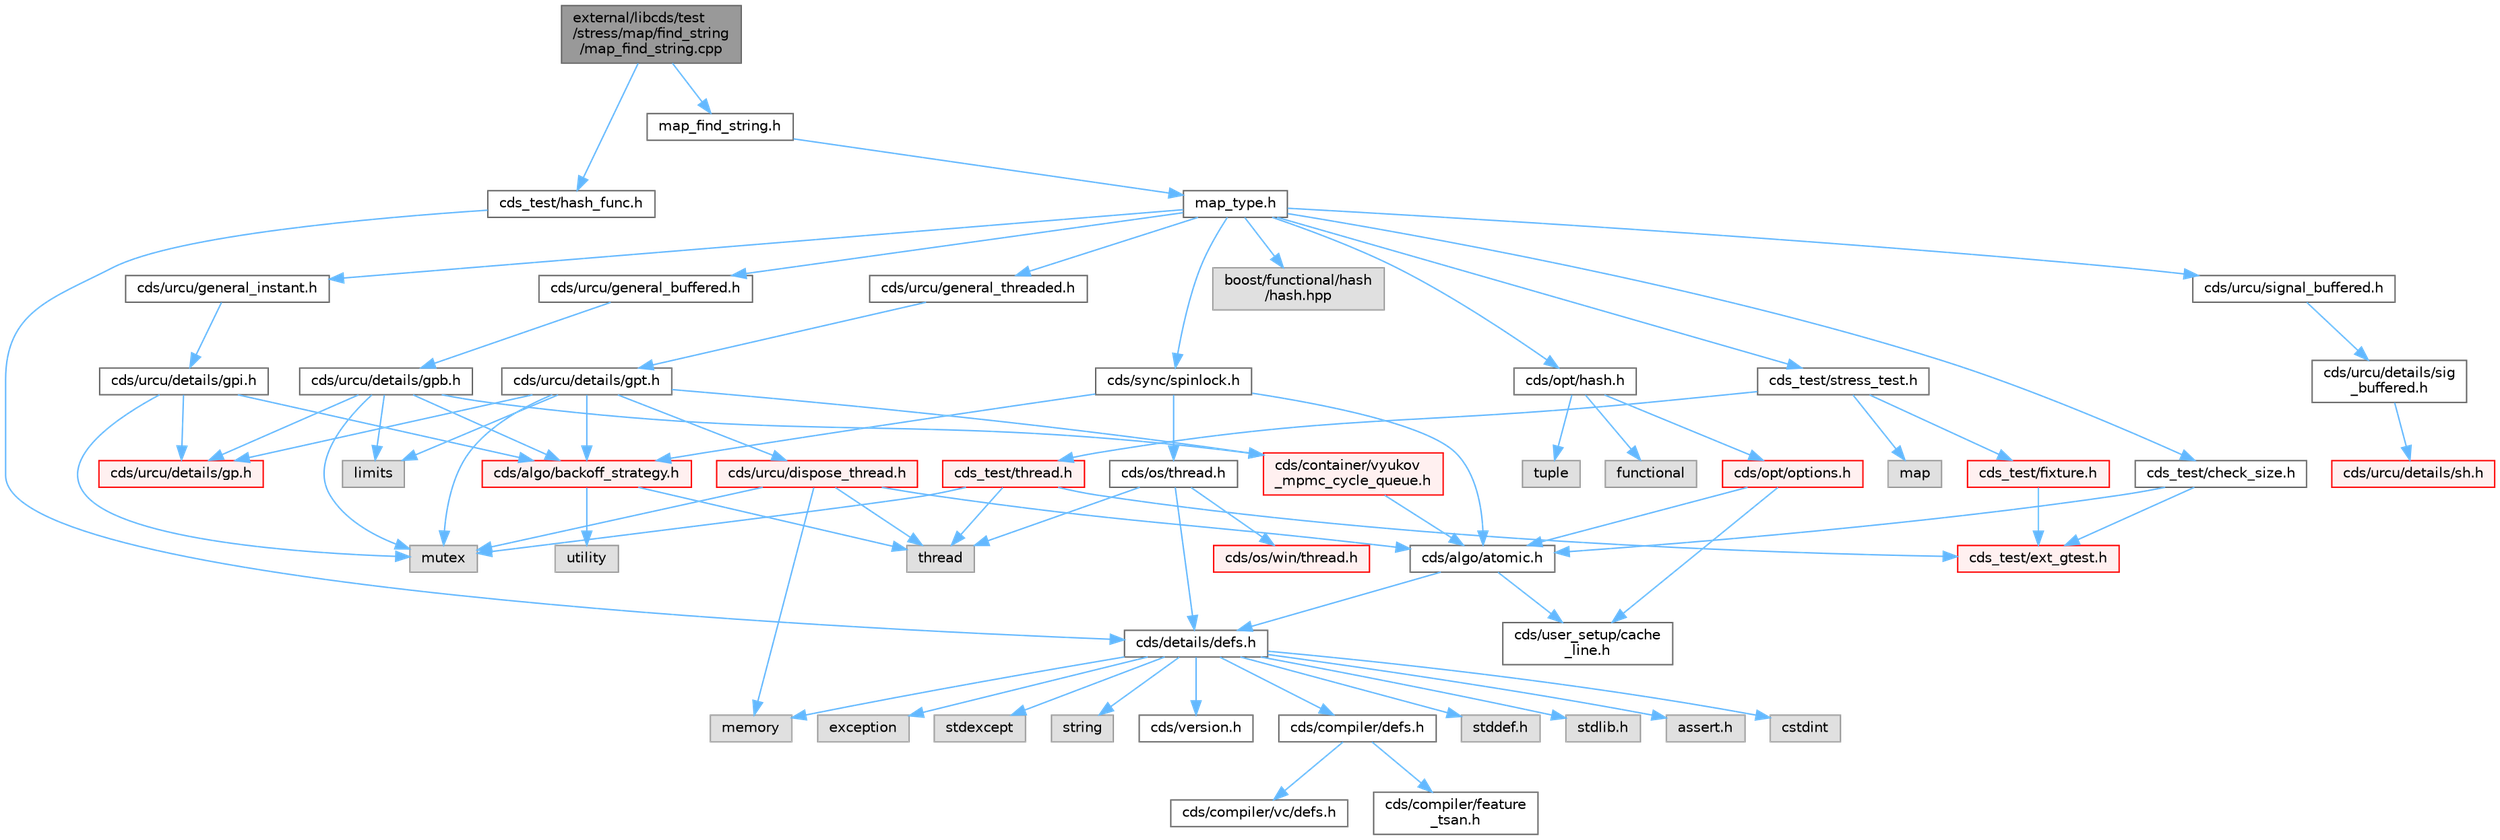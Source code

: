 digraph "external/libcds/test/stress/map/find_string/map_find_string.cpp"
{
 // LATEX_PDF_SIZE
  bgcolor="transparent";
  edge [fontname=Helvetica,fontsize=10,labelfontname=Helvetica,labelfontsize=10];
  node [fontname=Helvetica,fontsize=10,shape=box,height=0.2,width=0.4];
  Node1 [id="Node000001",label="external/libcds/test\l/stress/map/find_string\l/map_find_string.cpp",height=0.2,width=0.4,color="gray40", fillcolor="grey60", style="filled", fontcolor="black",tooltip=" "];
  Node1 -> Node2 [id="edge1_Node000001_Node000002",color="steelblue1",style="solid",tooltip=" "];
  Node2 [id="Node000002",label="map_find_string.h",height=0.2,width=0.4,color="grey40", fillcolor="white", style="filled",URL="$map__find__string_8h.html",tooltip=" "];
  Node2 -> Node3 [id="edge2_Node000002_Node000003",color="steelblue1",style="solid",tooltip=" "];
  Node3 [id="Node000003",label="map_type.h",height=0.2,width=0.4,color="grey40", fillcolor="white", style="filled",URL="$map__type_8h.html",tooltip=" "];
  Node3 -> Node4 [id="edge3_Node000003_Node000004",color="steelblue1",style="solid",tooltip=" "];
  Node4 [id="Node000004",label="cds/urcu/general_instant.h",height=0.2,width=0.4,color="grey40", fillcolor="white", style="filled",URL="$general__instant_8h.html",tooltip=" "];
  Node4 -> Node5 [id="edge4_Node000004_Node000005",color="steelblue1",style="solid",tooltip=" "];
  Node5 [id="Node000005",label="cds/urcu/details/gpi.h",height=0.2,width=0.4,color="grey40", fillcolor="white", style="filled",URL="$gpi_8h.html",tooltip=" "];
  Node5 -> Node6 [id="edge5_Node000005_Node000006",color="steelblue1",style="solid",tooltip=" "];
  Node6 [id="Node000006",label="mutex",height=0.2,width=0.4,color="grey60", fillcolor="#E0E0E0", style="filled",tooltip=" "];
  Node5 -> Node7 [id="edge6_Node000005_Node000007",color="steelblue1",style="solid",tooltip=" "];
  Node7 [id="Node000007",label="cds/urcu/details/gp.h",height=0.2,width=0.4,color="red", fillcolor="#FFF0F0", style="filled",URL="$gp_8h.html",tooltip=" "];
  Node5 -> Node55 [id="edge7_Node000005_Node000055",color="steelblue1",style="solid",tooltip=" "];
  Node55 [id="Node000055",label="cds/algo/backoff_strategy.h",height=0.2,width=0.4,color="red", fillcolor="#FFF0F0", style="filled",URL="$backoff__strategy_8h.html",tooltip=" "];
  Node55 -> Node43 [id="edge8_Node000055_Node000043",color="steelblue1",style="solid",tooltip=" "];
  Node43 [id="Node000043",label="utility",height=0.2,width=0.4,color="grey60", fillcolor="#E0E0E0", style="filled",tooltip=" "];
  Node55 -> Node38 [id="edge9_Node000055_Node000038",color="steelblue1",style="solid",tooltip=" "];
  Node38 [id="Node000038",label="thread",height=0.2,width=0.4,color="grey60", fillcolor="#E0E0E0", style="filled",tooltip=" "];
  Node3 -> Node59 [id="edge10_Node000003_Node000059",color="steelblue1",style="solid",tooltip=" "];
  Node59 [id="Node000059",label="cds/urcu/general_buffered.h",height=0.2,width=0.4,color="grey40", fillcolor="white", style="filled",URL="$general__buffered_8h.html",tooltip=" "];
  Node59 -> Node60 [id="edge11_Node000059_Node000060",color="steelblue1",style="solid",tooltip=" "];
  Node60 [id="Node000060",label="cds/urcu/details/gpb.h",height=0.2,width=0.4,color="grey40", fillcolor="white", style="filled",URL="$gpb_8h.html",tooltip=" "];
  Node60 -> Node6 [id="edge12_Node000060_Node000006",color="steelblue1",style="solid",tooltip=" "];
  Node60 -> Node61 [id="edge13_Node000060_Node000061",color="steelblue1",style="solid",tooltip=" "];
  Node61 [id="Node000061",label="limits",height=0.2,width=0.4,color="grey60", fillcolor="#E0E0E0", style="filled",tooltip=" "];
  Node60 -> Node7 [id="edge14_Node000060_Node000007",color="steelblue1",style="solid",tooltip=" "];
  Node60 -> Node55 [id="edge15_Node000060_Node000055",color="steelblue1",style="solid",tooltip=" "];
  Node60 -> Node62 [id="edge16_Node000060_Node000062",color="steelblue1",style="solid",tooltip=" "];
  Node62 [id="Node000062",label="cds/container/vyukov\l_mpmc_cycle_queue.h",height=0.2,width=0.4,color="red", fillcolor="#FFF0F0", style="filled",URL="$container_2vyukov__mpmc__cycle__queue_8h.html",tooltip=" "];
  Node62 -> Node10 [id="edge17_Node000062_Node000010",color="steelblue1",style="solid",tooltip=" "];
  Node10 [id="Node000010",label="cds/algo/atomic.h",height=0.2,width=0.4,color="grey40", fillcolor="white", style="filled",URL="$external_2libcds_2cds_2algo_2atomic_8h.html",tooltip=" "];
  Node10 -> Node11 [id="edge18_Node000010_Node000011",color="steelblue1",style="solid",tooltip=" "];
  Node11 [id="Node000011",label="cds/details/defs.h",height=0.2,width=0.4,color="grey40", fillcolor="white", style="filled",URL="$details_2defs_8h.html",tooltip=" "];
  Node11 -> Node12 [id="edge19_Node000011_Node000012",color="steelblue1",style="solid",tooltip=" "];
  Node12 [id="Node000012",label="stddef.h",height=0.2,width=0.4,color="grey60", fillcolor="#E0E0E0", style="filled",tooltip=" "];
  Node11 -> Node13 [id="edge20_Node000011_Node000013",color="steelblue1",style="solid",tooltip=" "];
  Node13 [id="Node000013",label="stdlib.h",height=0.2,width=0.4,color="grey60", fillcolor="#E0E0E0", style="filled",tooltip=" "];
  Node11 -> Node14 [id="edge21_Node000011_Node000014",color="steelblue1",style="solid",tooltip=" "];
  Node14 [id="Node000014",label="assert.h",height=0.2,width=0.4,color="grey60", fillcolor="#E0E0E0", style="filled",tooltip=" "];
  Node11 -> Node15 [id="edge22_Node000011_Node000015",color="steelblue1",style="solid",tooltip=" "];
  Node15 [id="Node000015",label="cstdint",height=0.2,width=0.4,color="grey60", fillcolor="#E0E0E0", style="filled",tooltip=" "];
  Node11 -> Node16 [id="edge23_Node000011_Node000016",color="steelblue1",style="solid",tooltip=" "];
  Node16 [id="Node000016",label="exception",height=0.2,width=0.4,color="grey60", fillcolor="#E0E0E0", style="filled",tooltip=" "];
  Node11 -> Node17 [id="edge24_Node000011_Node000017",color="steelblue1",style="solid",tooltip=" "];
  Node17 [id="Node000017",label="stdexcept",height=0.2,width=0.4,color="grey60", fillcolor="#E0E0E0", style="filled",tooltip=" "];
  Node11 -> Node18 [id="edge25_Node000011_Node000018",color="steelblue1",style="solid",tooltip=" "];
  Node18 [id="Node000018",label="string",height=0.2,width=0.4,color="grey60", fillcolor="#E0E0E0", style="filled",tooltip=" "];
  Node11 -> Node19 [id="edge26_Node000011_Node000019",color="steelblue1",style="solid",tooltip=" "];
  Node19 [id="Node000019",label="memory",height=0.2,width=0.4,color="grey60", fillcolor="#E0E0E0", style="filled",tooltip=" "];
  Node11 -> Node20 [id="edge27_Node000011_Node000020",color="steelblue1",style="solid",tooltip=" "];
  Node20 [id="Node000020",label="cds/version.h",height=0.2,width=0.4,color="grey40", fillcolor="white", style="filled",URL="$external_2libcds_2cds_2version_8h.html",tooltip=" "];
  Node11 -> Node21 [id="edge28_Node000011_Node000021",color="steelblue1",style="solid",tooltip=" "];
  Node21 [id="Node000021",label="cds/compiler/defs.h",height=0.2,width=0.4,color="grey40", fillcolor="white", style="filled",URL="$compiler_2defs_8h.html",tooltip=" "];
  Node21 -> Node22 [id="edge29_Node000021_Node000022",color="steelblue1",style="solid",tooltip=" "];
  Node22 [id="Node000022",label="cds/compiler/vc/defs.h",height=0.2,width=0.4,color="grey40", fillcolor="white", style="filled",URL="$compiler_2vc_2defs_8h.html",tooltip=" "];
  Node21 -> Node23 [id="edge30_Node000021_Node000023",color="steelblue1",style="solid",tooltip=" "];
  Node23 [id="Node000023",label="cds/compiler/feature\l_tsan.h",height=0.2,width=0.4,color="grey40", fillcolor="white", style="filled",URL="$feature__tsan_8h.html",tooltip=" "];
  Node10 -> Node24 [id="edge31_Node000010_Node000024",color="steelblue1",style="solid",tooltip=" "];
  Node24 [id="Node000024",label="cds/user_setup/cache\l_line.h",height=0.2,width=0.4,color="grey40", fillcolor="white", style="filled",URL="$cache__line_8h.html",tooltip="Cache-line size definition"];
  Node3 -> Node73 [id="edge32_Node000003_Node000073",color="steelblue1",style="solid",tooltip=" "];
  Node73 [id="Node000073",label="cds/urcu/general_threaded.h",height=0.2,width=0.4,color="grey40", fillcolor="white", style="filled",URL="$general__threaded_8h.html",tooltip=" "];
  Node73 -> Node74 [id="edge33_Node000073_Node000074",color="steelblue1",style="solid",tooltip=" "];
  Node74 [id="Node000074",label="cds/urcu/details/gpt.h",height=0.2,width=0.4,color="grey40", fillcolor="white", style="filled",URL="$gpt_8h.html",tooltip=" "];
  Node74 -> Node6 [id="edge34_Node000074_Node000006",color="steelblue1",style="solid",tooltip=" "];
  Node74 -> Node61 [id="edge35_Node000074_Node000061",color="steelblue1",style="solid",tooltip=" "];
  Node74 -> Node7 [id="edge36_Node000074_Node000007",color="steelblue1",style="solid",tooltip=" "];
  Node74 -> Node75 [id="edge37_Node000074_Node000075",color="steelblue1",style="solid",tooltip=" "];
  Node75 [id="Node000075",label="cds/urcu/dispose_thread.h",height=0.2,width=0.4,color="red", fillcolor="#FFF0F0", style="filled",URL="$dispose__thread_8h.html",tooltip=" "];
  Node75 -> Node19 [id="edge38_Node000075_Node000019",color="steelblue1",style="solid",tooltip=" "];
  Node75 -> Node38 [id="edge39_Node000075_Node000038",color="steelblue1",style="solid",tooltip=" "];
  Node75 -> Node6 [id="edge40_Node000075_Node000006",color="steelblue1",style="solid",tooltip=" "];
  Node75 -> Node10 [id="edge41_Node000075_Node000010",color="steelblue1",style="solid",tooltip=" "];
  Node74 -> Node55 [id="edge42_Node000074_Node000055",color="steelblue1",style="solid",tooltip=" "];
  Node74 -> Node62 [id="edge43_Node000074_Node000062",color="steelblue1",style="solid",tooltip=" "];
  Node3 -> Node77 [id="edge44_Node000003_Node000077",color="steelblue1",style="solid",tooltip=" "];
  Node77 [id="Node000077",label="cds/urcu/signal_buffered.h",height=0.2,width=0.4,color="grey40", fillcolor="white", style="filled",URL="$signal__buffered_8h.html",tooltip=" "];
  Node77 -> Node78 [id="edge45_Node000077_Node000078",color="steelblue1",style="solid",tooltip=" "];
  Node78 [id="Node000078",label="cds/urcu/details/sig\l_buffered.h",height=0.2,width=0.4,color="grey40", fillcolor="white", style="filled",URL="$sig__buffered_8h.html",tooltip=" "];
  Node78 -> Node79 [id="edge46_Node000078_Node000079",color="steelblue1",style="solid",tooltip=" "];
  Node79 [id="Node000079",label="cds/urcu/details/sh.h",height=0.2,width=0.4,color="red", fillcolor="#FFF0F0", style="filled",URL="$sh_8h.html",tooltip=" "];
  Node3 -> Node80 [id="edge47_Node000003_Node000080",color="steelblue1",style="solid",tooltip=" "];
  Node80 [id="Node000080",label="cds/sync/spinlock.h",height=0.2,width=0.4,color="grey40", fillcolor="white", style="filled",URL="$sync_2spinlock_8h.html",tooltip=" "];
  Node80 -> Node10 [id="edge48_Node000080_Node000010",color="steelblue1",style="solid",tooltip=" "];
  Node80 -> Node44 [id="edge49_Node000080_Node000044",color="steelblue1",style="solid",tooltip=" "];
  Node44 [id="Node000044",label="cds/os/thread.h",height=0.2,width=0.4,color="grey40", fillcolor="white", style="filled",URL="$cds_2os_2thread_8h.html",tooltip=" "];
  Node44 -> Node38 [id="edge50_Node000044_Node000038",color="steelblue1",style="solid",tooltip=" "];
  Node44 -> Node11 [id="edge51_Node000044_Node000011",color="steelblue1",style="solid",tooltip=" "];
  Node44 -> Node45 [id="edge52_Node000044_Node000045",color="steelblue1",style="solid",tooltip=" "];
  Node45 [id="Node000045",label="cds/os/win/thread.h",height=0.2,width=0.4,color="red", fillcolor="#FFF0F0", style="filled",URL="$cds_2os_2win_2thread_8h.html",tooltip=" "];
  Node80 -> Node55 [id="edge53_Node000080_Node000055",color="steelblue1",style="solid",tooltip=" "];
  Node3 -> Node81 [id="edge54_Node000003_Node000081",color="steelblue1",style="solid",tooltip=" "];
  Node81 [id="Node000081",label="cds/opt/hash.h",height=0.2,width=0.4,color="grey40", fillcolor="white", style="filled",URL="$external_2libcds_2cds_2opt_2hash_8h.html",tooltip=" "];
  Node81 -> Node82 [id="edge55_Node000081_Node000082",color="steelblue1",style="solid",tooltip=" "];
  Node82 [id="Node000082",label="tuple",height=0.2,width=0.4,color="grey60", fillcolor="#E0E0E0", style="filled",tooltip=" "];
  Node81 -> Node83 [id="edge56_Node000081_Node000083",color="steelblue1",style="solid",tooltip=" "];
  Node83 [id="Node000083",label="functional",height=0.2,width=0.4,color="grey60", fillcolor="#E0E0E0", style="filled",tooltip=" "];
  Node81 -> Node67 [id="edge57_Node000081_Node000067",color="steelblue1",style="solid",tooltip=" "];
  Node67 [id="Node000067",label="cds/opt/options.h",height=0.2,width=0.4,color="red", fillcolor="#FFF0F0", style="filled",URL="$opt_2options_8h.html",tooltip=" "];
  Node67 -> Node24 [id="edge58_Node000067_Node000024",color="steelblue1",style="solid",tooltip=" "];
  Node67 -> Node10 [id="edge59_Node000067_Node000010",color="steelblue1",style="solid",tooltip=" "];
  Node3 -> Node84 [id="edge60_Node000003_Node000084",color="steelblue1",style="solid",tooltip=" "];
  Node84 [id="Node000084",label="boost/functional/hash\l/hash.hpp",height=0.2,width=0.4,color="grey60", fillcolor="#E0E0E0", style="filled",tooltip=" "];
  Node3 -> Node85 [id="edge61_Node000003_Node000085",color="steelblue1",style="solid",tooltip=" "];
  Node85 [id="Node000085",label="cds_test/stress_test.h",height=0.2,width=0.4,color="grey40", fillcolor="white", style="filled",URL="$stress__test_8h.html",tooltip=" "];
  Node85 -> Node86 [id="edge62_Node000085_Node000086",color="steelblue1",style="solid",tooltip=" "];
  Node86 [id="Node000086",label="map",height=0.2,width=0.4,color="grey60", fillcolor="#E0E0E0", style="filled",tooltip=" "];
  Node85 -> Node87 [id="edge63_Node000085_Node000087",color="steelblue1",style="solid",tooltip=" "];
  Node87 [id="Node000087",label="cds_test/fixture.h",height=0.2,width=0.4,color="red", fillcolor="#FFF0F0", style="filled",URL="$fixture_8h.html",tooltip=" "];
  Node87 -> Node88 [id="edge64_Node000087_Node000088",color="steelblue1",style="solid",tooltip=" "];
  Node88 [id="Node000088",label="cds_test/ext_gtest.h",height=0.2,width=0.4,color="red", fillcolor="#FFF0F0", style="filled",URL="$ext__gtest_8h.html",tooltip=" "];
  Node85 -> Node92 [id="edge65_Node000085_Node000092",color="steelblue1",style="solid",tooltip=" "];
  Node92 [id="Node000092",label="cds_test/thread.h",height=0.2,width=0.4,color="red", fillcolor="#FFF0F0", style="filled",URL="$test_2include_2cds__test_2thread_8h.html",tooltip=" "];
  Node92 -> Node88 [id="edge66_Node000092_Node000088",color="steelblue1",style="solid",tooltip=" "];
  Node92 -> Node38 [id="edge67_Node000092_Node000038",color="steelblue1",style="solid",tooltip=" "];
  Node92 -> Node6 [id="edge68_Node000092_Node000006",color="steelblue1",style="solid",tooltip=" "];
  Node3 -> Node96 [id="edge69_Node000003_Node000096",color="steelblue1",style="solid",tooltip=" "];
  Node96 [id="Node000096",label="cds_test/check_size.h",height=0.2,width=0.4,color="grey40", fillcolor="white", style="filled",URL="$check__size_8h.html",tooltip=" "];
  Node96 -> Node88 [id="edge70_Node000096_Node000088",color="steelblue1",style="solid",tooltip=" "];
  Node96 -> Node10 [id="edge71_Node000096_Node000010",color="steelblue1",style="solid",tooltip=" "];
  Node1 -> Node97 [id="edge72_Node000001_Node000097",color="steelblue1",style="solid",tooltip=" "];
  Node97 [id="Node000097",label="cds_test/hash_func.h",height=0.2,width=0.4,color="grey40", fillcolor="white", style="filled",URL="$hash__func_8h.html",tooltip=" "];
  Node97 -> Node11 [id="edge73_Node000097_Node000011",color="steelblue1",style="solid",tooltip=" "];
}
